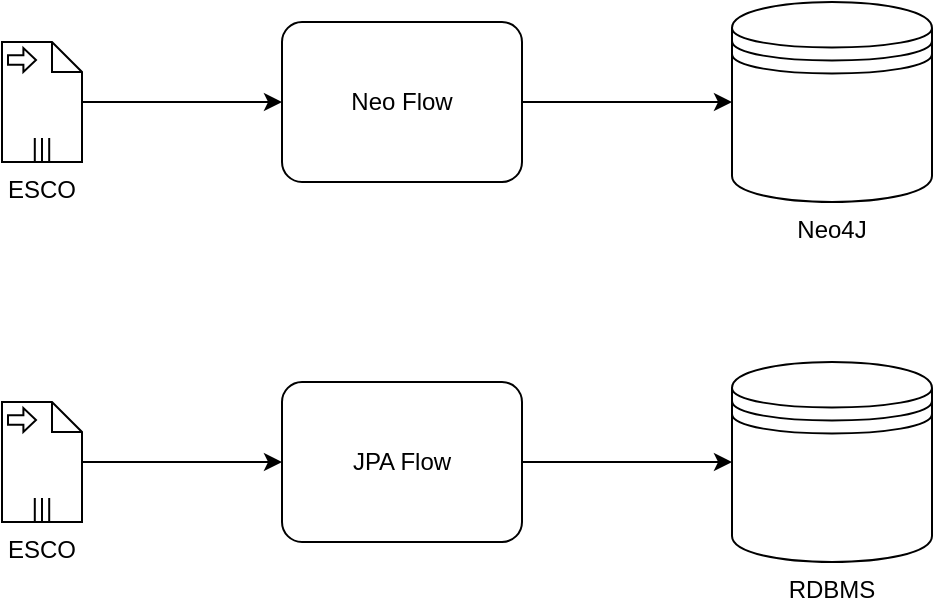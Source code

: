 <mxfile version="16.1.2" type="device"><diagram id="k7-KYOOTJyXTZ3Wa0X5O" name="Page-1"><mxGraphModel dx="821" dy="669" grid="1" gridSize="10" guides="1" tooltips="1" connect="1" arrows="1" fold="1" page="1" pageScale="1" pageWidth="850" pageHeight="1100" math="0" shadow="0"><root><mxCell id="0"/><mxCell id="1" parent="0"/><mxCell id="y0r1JjrSwqy4PwRuTcbk-10" style="edgeStyle=orthogonalEdgeStyle;rounded=0;orthogonalLoop=1;jettySize=auto;html=1;" edge="1" parent="1" source="y0r1JjrSwqy4PwRuTcbk-3" target="y0r1JjrSwqy4PwRuTcbk-4"><mxGeometry relative="1" as="geometry"/></mxCell><mxCell id="y0r1JjrSwqy4PwRuTcbk-3" value="Neo Flow" style="points=[[0.25,0,0],[0.5,0,0],[0.75,0,0],[1,0.25,0],[1,0.5,0],[1,0.75,0],[0.75,1,0],[0.5,1,0],[0.25,1,0],[0,0.75,0],[0,0.5,0],[0,0.25,0]];shape=mxgraph.bpmn.task;whiteSpace=wrap;rectStyle=rounded;size=10;taskMarker=abstract;" vertex="1" parent="1"><mxGeometry x="200" y="140" width="120" height="80" as="geometry"/></mxCell><mxCell id="y0r1JjrSwqy4PwRuTcbk-4" value="Neo4J" style="shape=datastore;whiteSpace=wrap;html=1;labelPosition=center;verticalLabelPosition=bottom;align=center;verticalAlign=top;" vertex="1" parent="1"><mxGeometry x="425" y="130" width="100" height="100" as="geometry"/></mxCell><mxCell id="y0r1JjrSwqy4PwRuTcbk-5" value="RDBMS" style="shape=datastore;whiteSpace=wrap;html=1;labelPosition=center;verticalLabelPosition=bottom;align=center;verticalAlign=top;" vertex="1" parent="1"><mxGeometry x="425" y="310" width="100" height="100" as="geometry"/></mxCell><mxCell id="y0r1JjrSwqy4PwRuTcbk-9" style="edgeStyle=orthogonalEdgeStyle;rounded=0;orthogonalLoop=1;jettySize=auto;html=1;" edge="1" parent="1" source="y0r1JjrSwqy4PwRuTcbk-6" target="y0r1JjrSwqy4PwRuTcbk-3"><mxGeometry relative="1" as="geometry"/></mxCell><mxCell id="y0r1JjrSwqy4PwRuTcbk-6" value="ESCO" style="shape=mxgraph.bpmn.data;labelPosition=center;verticalLabelPosition=bottom;align=center;verticalAlign=top;whiteSpace=wrap;size=15;html=1;bpmnTransferType=input;isCollection=1;" vertex="1" parent="1"><mxGeometry x="60" y="150" width="40" height="60" as="geometry"/></mxCell><mxCell id="y0r1JjrSwqy4PwRuTcbk-14" style="edgeStyle=orthogonalEdgeStyle;rounded=0;orthogonalLoop=1;jettySize=auto;html=1;" edge="1" parent="1" source="y0r1JjrSwqy4PwRuTcbk-11" target="y0r1JjrSwqy4PwRuTcbk-5"><mxGeometry relative="1" as="geometry"/></mxCell><mxCell id="y0r1JjrSwqy4PwRuTcbk-11" value="JPA Flow" style="points=[[0.25,0,0],[0.5,0,0],[0.75,0,0],[1,0.25,0],[1,0.5,0],[1,0.75,0],[0.75,1,0],[0.5,1,0],[0.25,1,0],[0,0.75,0],[0,0.5,0],[0,0.25,0]];shape=mxgraph.bpmn.task;whiteSpace=wrap;rectStyle=rounded;size=10;taskMarker=abstract;" vertex="1" parent="1"><mxGeometry x="200" y="320" width="120" height="80" as="geometry"/></mxCell><mxCell id="y0r1JjrSwqy4PwRuTcbk-12" style="edgeStyle=orthogonalEdgeStyle;rounded=0;orthogonalLoop=1;jettySize=auto;html=1;" edge="1" parent="1" source="y0r1JjrSwqy4PwRuTcbk-13" target="y0r1JjrSwqy4PwRuTcbk-11"><mxGeometry relative="1" as="geometry"/></mxCell><mxCell id="y0r1JjrSwqy4PwRuTcbk-13" value="ESCO" style="shape=mxgraph.bpmn.data;labelPosition=center;verticalLabelPosition=bottom;align=center;verticalAlign=top;whiteSpace=wrap;size=15;html=1;bpmnTransferType=input;isCollection=1;" vertex="1" parent="1"><mxGeometry x="60" y="330" width="40" height="60" as="geometry"/></mxCell></root></mxGraphModel></diagram></mxfile>